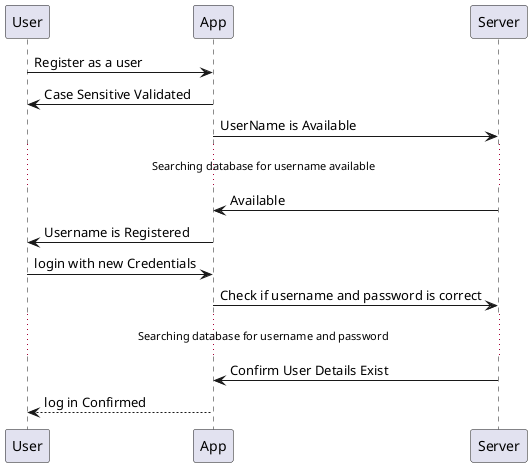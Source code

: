 @startuml CancerDetection App
User -> App: Register as a user
App -> User: Case Sensitive Validated
App -> Server: UserName is Available

... Searching database for username available ...

Server -> App: Available
App -> User: Username is Registered
User -> App: login with new Credentials

App -> Server: Check if username and password is correct

... Searching database for username and password ...

Server -> App: Confirm User Details Exist
App --> User: log in Confirmed
@enduml
